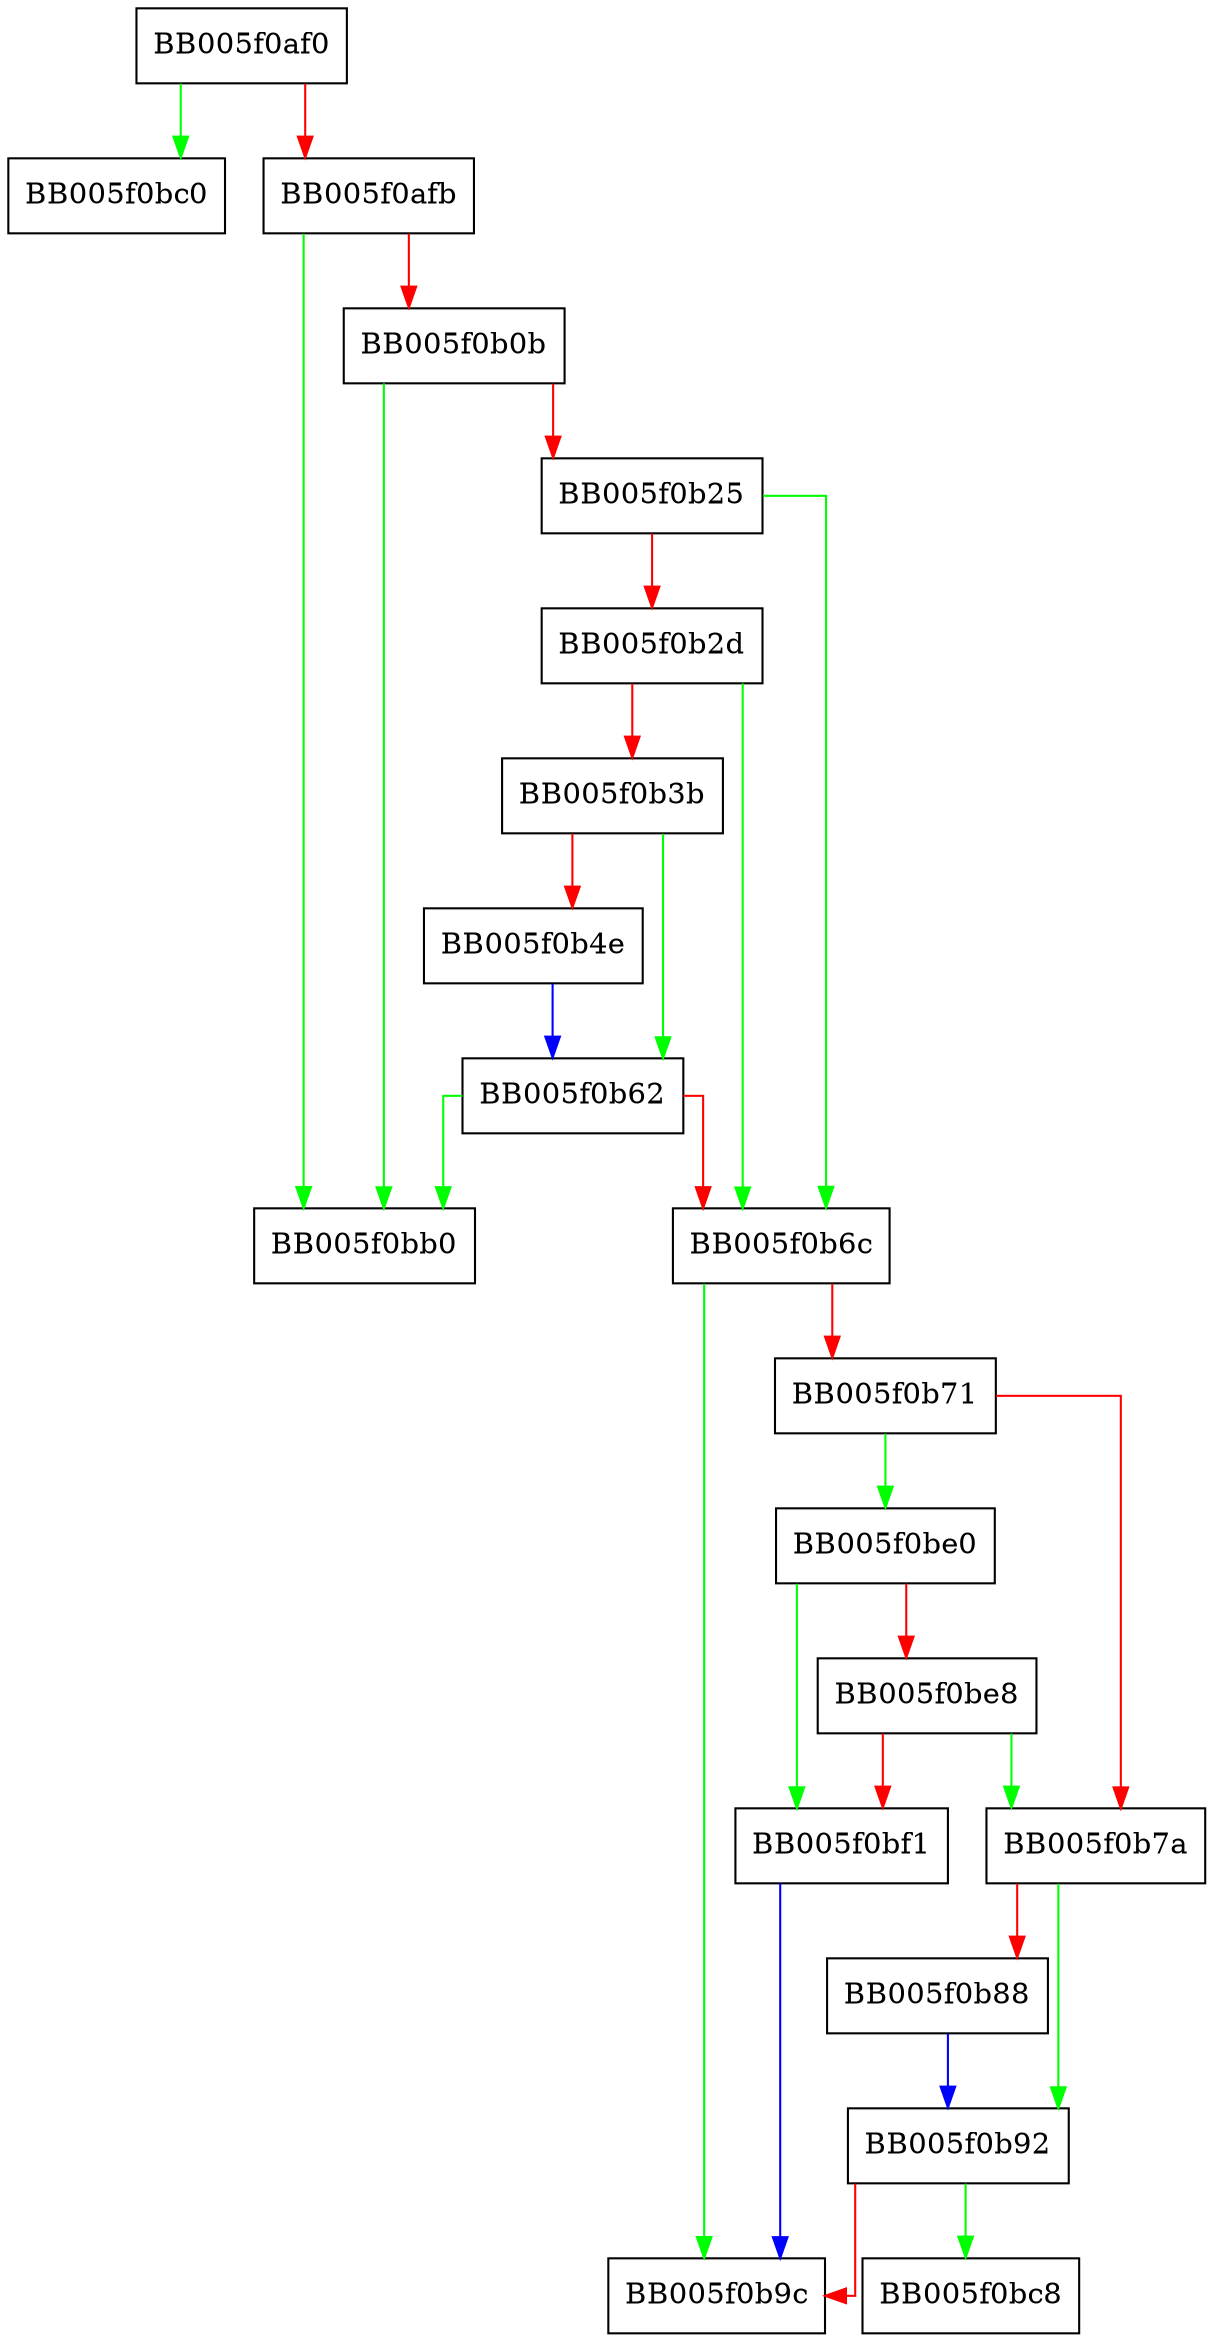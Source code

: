 digraph WPACKET_reserve_bytes {
  node [shape="box"];
  graph [splines=ortho];
  BB005f0af0 -> BB005f0bc0 [color="green"];
  BB005f0af0 -> BB005f0afb [color="red"];
  BB005f0afb -> BB005f0bb0 [color="green"];
  BB005f0afb -> BB005f0b0b [color="red"];
  BB005f0b0b -> BB005f0bb0 [color="green"];
  BB005f0b0b -> BB005f0b25 [color="red"];
  BB005f0b25 -> BB005f0b6c [color="green"];
  BB005f0b25 -> BB005f0b2d [color="red"];
  BB005f0b2d -> BB005f0b6c [color="green"];
  BB005f0b2d -> BB005f0b3b [color="red"];
  BB005f0b3b -> BB005f0b62 [color="green"];
  BB005f0b3b -> BB005f0b4e [color="red"];
  BB005f0b4e -> BB005f0b62 [color="blue"];
  BB005f0b62 -> BB005f0bb0 [color="green"];
  BB005f0b62 -> BB005f0b6c [color="red"];
  BB005f0b6c -> BB005f0b9c [color="green"];
  BB005f0b6c -> BB005f0b71 [color="red"];
  BB005f0b71 -> BB005f0be0 [color="green"];
  BB005f0b71 -> BB005f0b7a [color="red"];
  BB005f0b7a -> BB005f0b92 [color="green"];
  BB005f0b7a -> BB005f0b88 [color="red"];
  BB005f0b88 -> BB005f0b92 [color="blue"];
  BB005f0b92 -> BB005f0bc8 [color="green"];
  BB005f0b92 -> BB005f0b9c [color="red"];
  BB005f0be0 -> BB005f0bf1 [color="green"];
  BB005f0be0 -> BB005f0be8 [color="red"];
  BB005f0be8 -> BB005f0b7a [color="green"];
  BB005f0be8 -> BB005f0bf1 [color="red"];
  BB005f0bf1 -> BB005f0b9c [color="blue"];
}